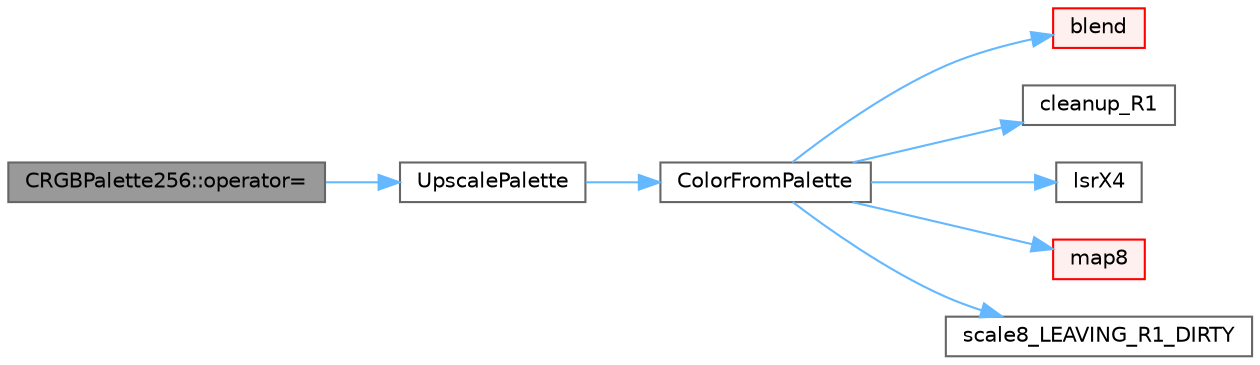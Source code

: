 digraph "CRGBPalette256::operator="
{
 // LATEX_PDF_SIZE
  bgcolor="transparent";
  edge [fontname=Helvetica,fontsize=10,labelfontname=Helvetica,labelfontsize=10];
  node [fontname=Helvetica,fontsize=10,shape=box,height=0.2,width=0.4];
  rankdir="LR";
  Node1 [id="Node000001",label="CRGBPalette256::operator=",height=0.2,width=0.4,color="gray40", fillcolor="grey60", style="filled", fontcolor="black",tooltip="Create upscaled palette from 16-entry palette."];
  Node1 -> Node2 [id="edge1_Node000001_Node000002",color="steelblue1",style="solid",tooltip=" "];
  Node2 [id="Node000002",label="UpscalePalette",height=0.2,width=0.4,color="grey40", fillcolor="white", style="filled",URL="$d6/d0a/group___palette_upscale.html#gaa88523d1afb29cf3f75b9b2725ba55d3",tooltip="Convert a 16-entry palette to a 256-entry palette."];
  Node2 -> Node3 [id="edge2_Node000002_Node000003",color="steelblue1",style="solid",tooltip=" "];
  Node3 [id="Node000003",label="ColorFromPalette",height=0.2,width=0.4,color="grey40", fillcolor="white", style="filled",URL="$d2/d73/group___palette_colors.html#gac46e65aff3dd6519b33e27f0998f17cd",tooltip="Get a color from a palette."];
  Node3 -> Node4 [id="edge3_Node000003_Node000004",color="steelblue1",style="solid",tooltip=" "];
  Node4 [id="Node000004",label="blend",height=0.2,width=0.4,color="red", fillcolor="#FFF0F0", style="filled",URL="$dc/db8/group___color_blends.html#ga4f06b4423f71f77346aaf5dabe7dd05c",tooltip="Computes a new color blended some fraction of the way between two other colors."];
  Node3 -> Node7 [id="edge4_Node000003_Node000007",color="steelblue1",style="solid",tooltip=" "];
  Node7 [id="Node000007",label="cleanup_R1",height=0.2,width=0.4,color="grey40", fillcolor="white", style="filled",URL="$d0/da5/group___scaling_dirty.html#ga3fade00fb4cf5b937b973128198a7a79",tooltip="Clean up the r1 register after a series of *LEAVING_R1_DIRTY calls."];
  Node3 -> Node9 [id="edge5_Node000003_Node000009",color="steelblue1",style="solid",tooltip=" "];
  Node9 [id="Node000009",label="lsrX4",height=0.2,width=0.4,color="grey40", fillcolor="white", style="filled",URL="$da/d2d/colorutils_8cpp.html#ab445fd8641e95a3bbd1417d9783f6170",tooltip="Helper function to divide a number by 16, aka four logical shift right (LSR)'s."];
  Node3 -> Node10 [id="edge6_Node000003_Node000010",color="steelblue1",style="solid",tooltip=" "];
  Node10 [id="Node000010",label="map8",height=0.2,width=0.4,color="red", fillcolor="#FFF0F0", style="filled",URL="$d6/d19/group___linear_interpolation.html#gaf65357c7aeca9778e5a2f80a6bac2b5d",tooltip="Map from one full-range 8-bit value into a narrower range of 8-bit values, possibly a range of hues."];
  Node3 -> Node8 [id="edge7_Node000003_Node000008",color="steelblue1",style="solid",tooltip=" "];
  Node8 [id="Node000008",label="scale8_LEAVING_R1_DIRTY",height=0.2,width=0.4,color="grey40", fillcolor="white", style="filled",URL="$d0/da5/group___scaling_dirty.html#ga7386235cada3aca429b189681d2ec56d",tooltip="This version of scale8() does not clean up the R1 register on AVR."];
}
